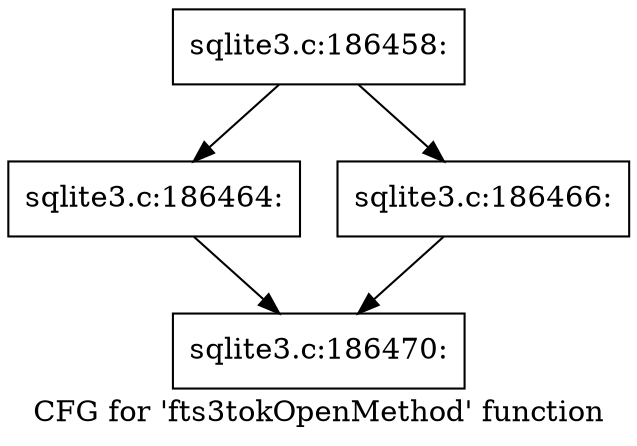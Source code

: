 digraph "CFG for 'fts3tokOpenMethod' function" {
	label="CFG for 'fts3tokOpenMethod' function";

	Node0x55c0fb3dfec0 [shape=record,label="{sqlite3.c:186458:}"];
	Node0x55c0fb3dfec0 -> Node0x55c0fb3e6ae0;
	Node0x55c0fb3dfec0 -> Node0x55c0fb3e6b30;
	Node0x55c0fb3e6ae0 [shape=record,label="{sqlite3.c:186464:}"];
	Node0x55c0fb3e6ae0 -> Node0x55c0fb3e44e0;
	Node0x55c0fb3e6b30 [shape=record,label="{sqlite3.c:186466:}"];
	Node0x55c0fb3e6b30 -> Node0x55c0fb3e44e0;
	Node0x55c0fb3e44e0 [shape=record,label="{sqlite3.c:186470:}"];
}
